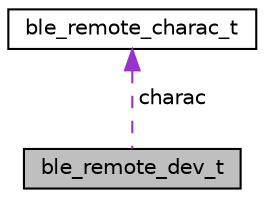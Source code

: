 digraph "ble_remote_dev_t"
{
  edge [fontname="Helvetica",fontsize="10",labelfontname="Helvetica",labelfontsize="10"];
  node [fontname="Helvetica",fontsize="10",shape=record];
  Node1 [label="ble_remote_dev_t",height=0.2,width=0.4,color="black", fillcolor="grey75", style="filled", fontcolor="black"];
  Node2 -> Node1 [dir="back",color="darkorchid3",fontsize="10",style="dashed",label=" charac" ,fontname="Helvetica"];
  Node2 [label="ble_remote_charac_t",height=0.2,width=0.4,color="black", fillcolor="white", style="filled",URL="$structble__remote__charac__t.html",tooltip="Remote device characteristic properties. "];
}

